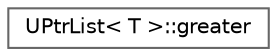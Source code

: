 digraph "Graphical Class Hierarchy"
{
 // LATEX_PDF_SIZE
  bgcolor="transparent";
  edge [fontname=Helvetica,fontsize=10,labelfontname=Helvetica,labelfontsize=10];
  node [fontname=Helvetica,fontsize=10,shape=box,height=0.2,width=0.4];
  rankdir="LR";
  Node0 [id="Node000000",label="UPtrList\< T \>::greater",height=0.2,width=0.4,color="grey40", fillcolor="white", style="filled",URL="$structFoam_1_1UPtrList_1_1greater.html",tooltip=" "];
}
